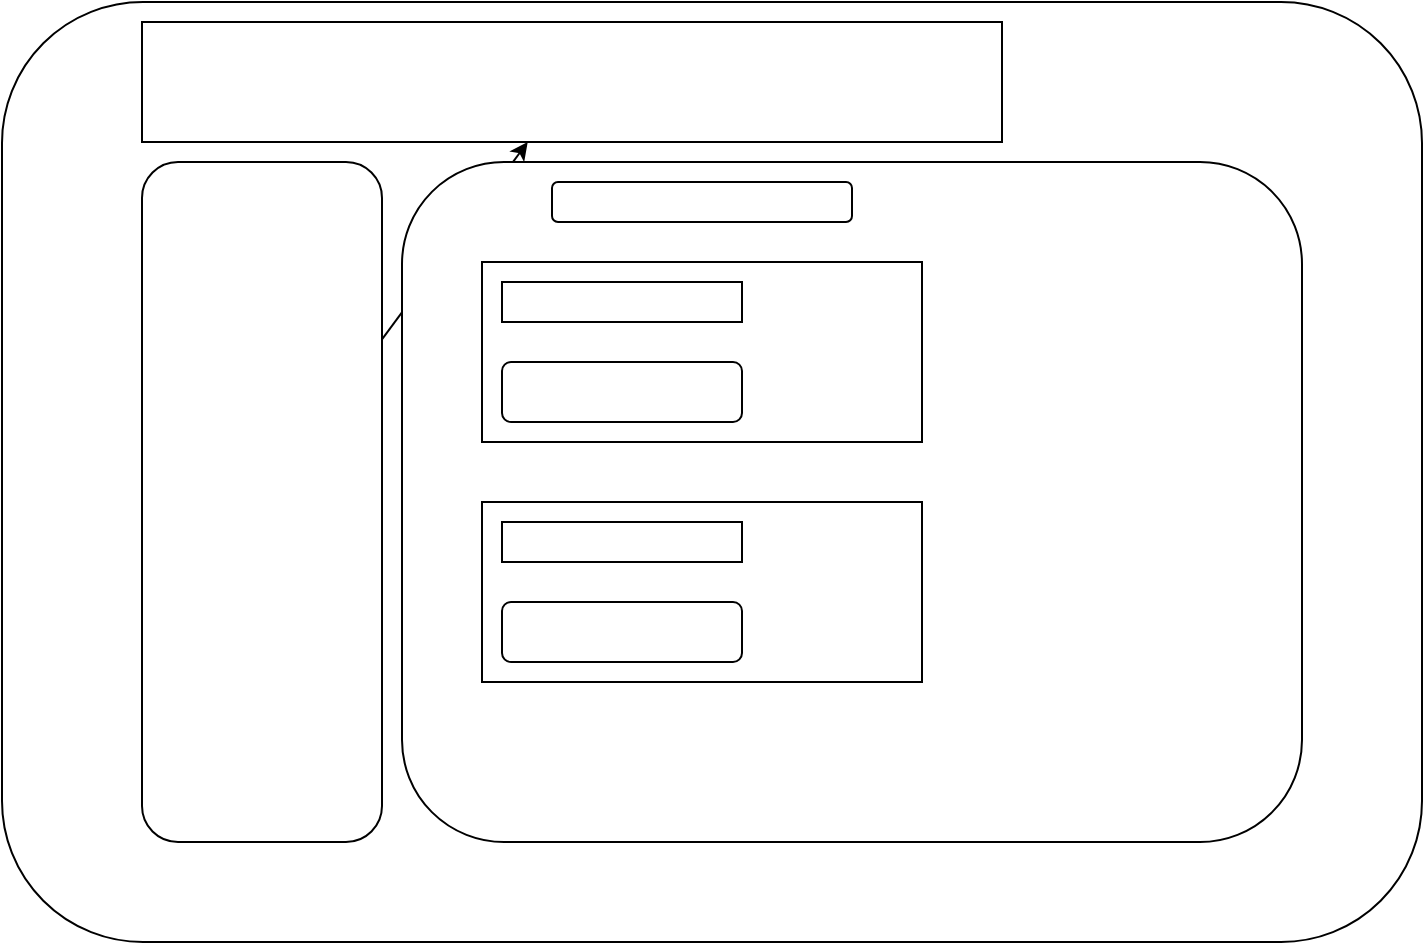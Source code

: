 <mxfile>
    <diagram id="QeAYqdxFHBRhn89YXv5x" name="Page-1">
        <mxGraphModel dx="961" dy="411" grid="1" gridSize="10" guides="1" tooltips="1" connect="1" arrows="1" fold="1" page="1" pageScale="1" pageWidth="850" pageHeight="1100" math="0" shadow="0">
            <root>
                <mxCell id="0"/>
                <mxCell id="1" parent="0"/>
                <mxCell id="2" value="" style="rounded=1;whiteSpace=wrap;html=1;" vertex="1" parent="1">
                    <mxGeometry x="20" y="10" width="710" height="470" as="geometry"/>
                </mxCell>
                <mxCell id="3" value="" style="rounded=0;whiteSpace=wrap;html=1;" vertex="1" parent="1">
                    <mxGeometry x="90" y="20" width="430" height="60" as="geometry"/>
                </mxCell>
                <mxCell id="22" value="" style="edgeStyle=none;html=1;" edge="1" parent="1" source="4" target="3">
                    <mxGeometry relative="1" as="geometry"/>
                </mxCell>
                <mxCell id="4" value="" style="rounded=1;whiteSpace=wrap;html=1;" vertex="1" parent="1">
                    <mxGeometry x="90" y="90" width="120" height="340" as="geometry"/>
                </mxCell>
                <mxCell id="5" value="" style="rounded=1;whiteSpace=wrap;html=1;" vertex="1" parent="1">
                    <mxGeometry x="220" y="90" width="450" height="340" as="geometry"/>
                </mxCell>
                <mxCell id="16" value="" style="group" vertex="1" connectable="0" parent="1">
                    <mxGeometry x="260" y="140" width="220" height="90" as="geometry"/>
                </mxCell>
                <mxCell id="6" value="" style="rounded=0;whiteSpace=wrap;html=1;" vertex="1" parent="16">
                    <mxGeometry width="220" height="90" as="geometry"/>
                </mxCell>
                <mxCell id="10" value="" style="rounded=0;whiteSpace=wrap;html=1;" vertex="1" parent="16">
                    <mxGeometry x="10" y="10" width="120" height="20" as="geometry"/>
                </mxCell>
                <mxCell id="11" value="" style="rounded=1;whiteSpace=wrap;html=1;" vertex="1" parent="16">
                    <mxGeometry x="10" y="50" width="120" height="30" as="geometry"/>
                </mxCell>
                <mxCell id="17" value="" style="group" vertex="1" connectable="0" parent="1">
                    <mxGeometry x="260" y="260" width="220" height="90" as="geometry"/>
                </mxCell>
                <mxCell id="18" value="" style="rounded=0;whiteSpace=wrap;html=1;" vertex="1" parent="17">
                    <mxGeometry width="220" height="90" as="geometry"/>
                </mxCell>
                <mxCell id="19" value="" style="rounded=0;whiteSpace=wrap;html=1;" vertex="1" parent="17">
                    <mxGeometry x="10" y="10" width="120" height="20" as="geometry"/>
                </mxCell>
                <mxCell id="20" value="" style="rounded=1;whiteSpace=wrap;html=1;" vertex="1" parent="17">
                    <mxGeometry x="10" y="50" width="120" height="30" as="geometry"/>
                </mxCell>
                <mxCell id="21" value="" style="rounded=1;whiteSpace=wrap;html=1;" vertex="1" parent="1">
                    <mxGeometry x="295" y="100" width="150" height="20" as="geometry"/>
                </mxCell>
            </root>
        </mxGraphModel>
    </diagram>
</mxfile>